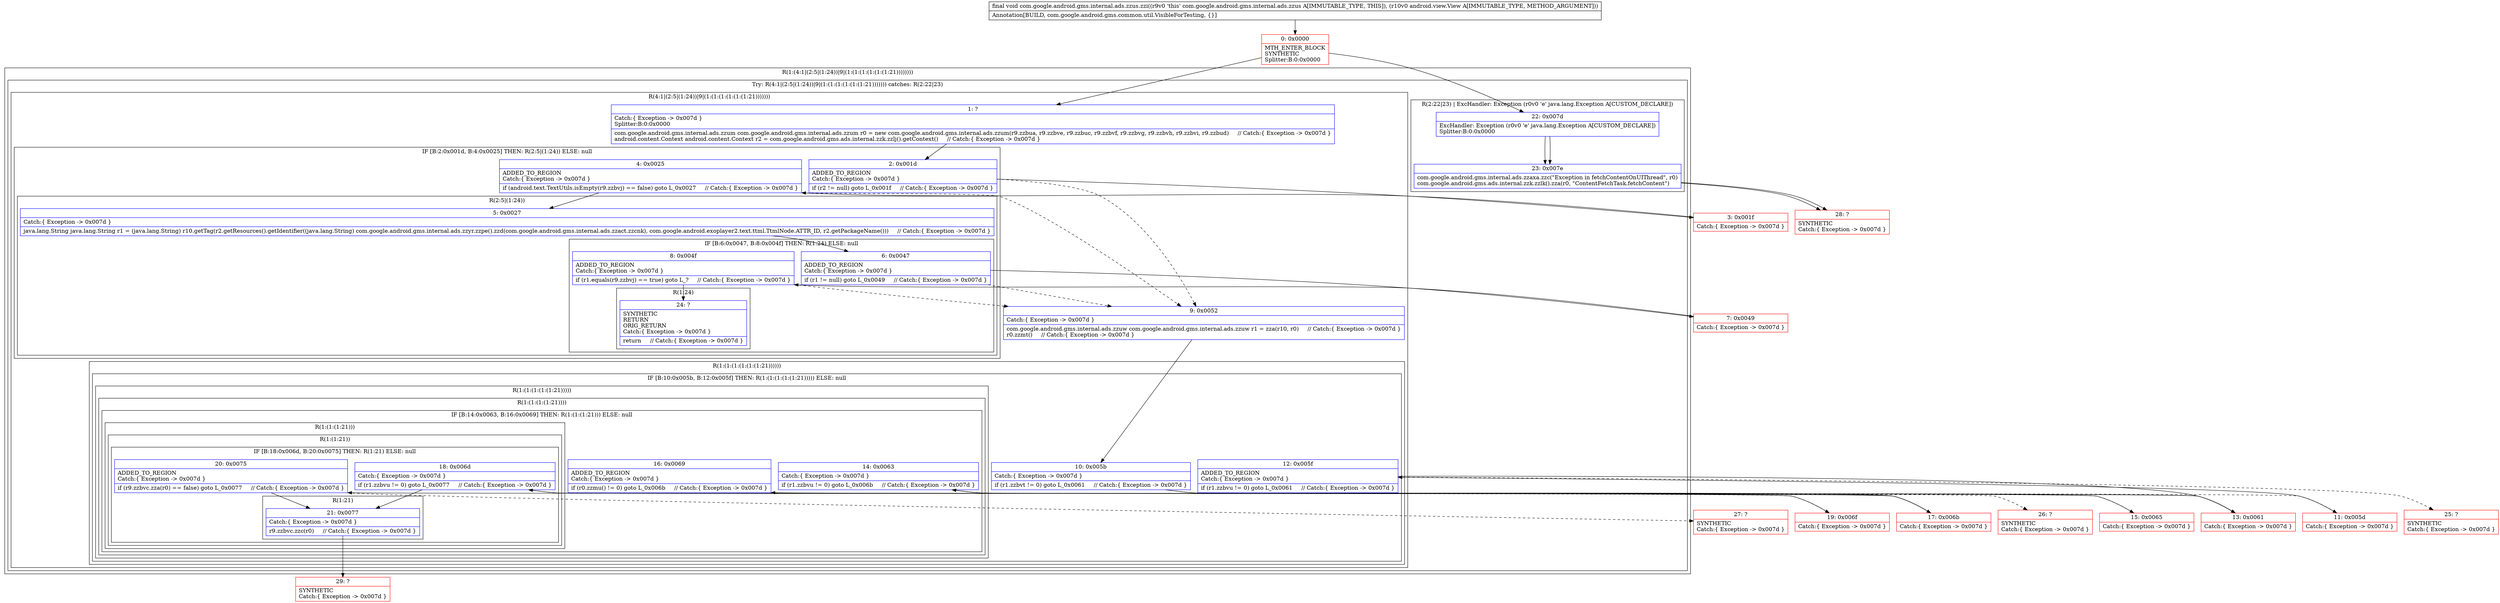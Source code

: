 digraph "CFG forcom.google.android.gms.internal.ads.zzus.zzi(Landroid\/view\/View;)V" {
subgraph cluster_Region_1567864880 {
label = "R(1:(4:1|(2:5|(1:24))|9|(1:(1:(1:(1:(1:(1:21))))))))";
node [shape=record,color=blue];
subgraph cluster_TryCatchRegion_224600708 {
label = "Try: R(4:1|(2:5|(1:24))|9|(1:(1:(1:(1:(1:(1:21))))))) catches: R(2:22|23)";
node [shape=record,color=blue];
subgraph cluster_Region_1873066800 {
label = "R(4:1|(2:5|(1:24))|9|(1:(1:(1:(1:(1:(1:21)))))))";
node [shape=record,color=blue];
Node_1 [shape=record,label="{1\:\ ?|Catch:\{ Exception \-\> 0x007d \}\lSplitter:B:0:0x0000\l|com.google.android.gms.internal.ads.zzum com.google.android.gms.internal.ads.zzum r0 = new com.google.android.gms.internal.ads.zzum(r9.zzbua, r9.zzbve, r9.zzbuc, r9.zzbvf, r9.zzbvg, r9.zzbvh, r9.zzbvi, r9.zzbud)     \/\/ Catch:\{ Exception \-\> 0x007d \}\landroid.content.Context android.content.Context r2 = com.google.android.gms.ads.internal.zzk.zzlj().getContext()     \/\/ Catch:\{ Exception \-\> 0x007d \}\l}"];
subgraph cluster_IfRegion_709224017 {
label = "IF [B:2:0x001d, B:4:0x0025] THEN: R(2:5|(1:24)) ELSE: null";
node [shape=record,color=blue];
Node_2 [shape=record,label="{2\:\ 0x001d|ADDED_TO_REGION\lCatch:\{ Exception \-\> 0x007d \}\l|if (r2 != null) goto L_0x001f     \/\/ Catch:\{ Exception \-\> 0x007d \}\l}"];
Node_4 [shape=record,label="{4\:\ 0x0025|ADDED_TO_REGION\lCatch:\{ Exception \-\> 0x007d \}\l|if (android.text.TextUtils.isEmpty(r9.zzbvj) == false) goto L_0x0027     \/\/ Catch:\{ Exception \-\> 0x007d \}\l}"];
subgraph cluster_Region_605685284 {
label = "R(2:5|(1:24))";
node [shape=record,color=blue];
Node_5 [shape=record,label="{5\:\ 0x0027|Catch:\{ Exception \-\> 0x007d \}\l|java.lang.String java.lang.String r1 = (java.lang.String) r10.getTag(r2.getResources().getIdentifier((java.lang.String) com.google.android.gms.internal.ads.zzyr.zzpe().zzd(com.google.android.gms.internal.ads.zzact.zzcnk), com.google.android.exoplayer2.text.ttml.TtmlNode.ATTR_ID, r2.getPackageName()))     \/\/ Catch:\{ Exception \-\> 0x007d \}\l}"];
subgraph cluster_IfRegion_1322840803 {
label = "IF [B:6:0x0047, B:8:0x004f] THEN: R(1:24) ELSE: null";
node [shape=record,color=blue];
Node_6 [shape=record,label="{6\:\ 0x0047|ADDED_TO_REGION\lCatch:\{ Exception \-\> 0x007d \}\l|if (r1 != null) goto L_0x0049     \/\/ Catch:\{ Exception \-\> 0x007d \}\l}"];
Node_8 [shape=record,label="{8\:\ 0x004f|ADDED_TO_REGION\lCatch:\{ Exception \-\> 0x007d \}\l|if (r1.equals(r9.zzbvj) == true) goto L_?     \/\/ Catch:\{ Exception \-\> 0x007d \}\l}"];
subgraph cluster_Region_1453584680 {
label = "R(1:24)";
node [shape=record,color=blue];
Node_24 [shape=record,label="{24\:\ ?|SYNTHETIC\lRETURN\lORIG_RETURN\lCatch:\{ Exception \-\> 0x007d \}\l|return     \/\/ Catch:\{ Exception \-\> 0x007d \}\l}"];
}
}
}
}
Node_9 [shape=record,label="{9\:\ 0x0052|Catch:\{ Exception \-\> 0x007d \}\l|com.google.android.gms.internal.ads.zzuw com.google.android.gms.internal.ads.zzuw r1 = zza(r10, r0)     \/\/ Catch:\{ Exception \-\> 0x007d \}\lr0.zzmt()     \/\/ Catch:\{ Exception \-\> 0x007d \}\l}"];
subgraph cluster_Region_1443785468 {
label = "R(1:(1:(1:(1:(1:(1:21))))))";
node [shape=record,color=blue];
subgraph cluster_IfRegion_1002269004 {
label = "IF [B:10:0x005b, B:12:0x005f] THEN: R(1:(1:(1:(1:(1:21))))) ELSE: null";
node [shape=record,color=blue];
Node_10 [shape=record,label="{10\:\ 0x005b|Catch:\{ Exception \-\> 0x007d \}\l|if (r1.zzbvt != 0) goto L_0x0061     \/\/ Catch:\{ Exception \-\> 0x007d \}\l}"];
Node_12 [shape=record,label="{12\:\ 0x005f|ADDED_TO_REGION\lCatch:\{ Exception \-\> 0x007d \}\l|if (r1.zzbvu != 0) goto L_0x0061     \/\/ Catch:\{ Exception \-\> 0x007d \}\l}"];
subgraph cluster_Region_385673781 {
label = "R(1:(1:(1:(1:(1:21)))))";
node [shape=record,color=blue];
subgraph cluster_Region_35626348 {
label = "R(1:(1:(1:(1:21))))";
node [shape=record,color=blue];
subgraph cluster_IfRegion_565574793 {
label = "IF [B:14:0x0063, B:16:0x0069] THEN: R(1:(1:(1:21))) ELSE: null";
node [shape=record,color=blue];
Node_14 [shape=record,label="{14\:\ 0x0063|Catch:\{ Exception \-\> 0x007d \}\l|if (r1.zzbvu != 0) goto L_0x006b     \/\/ Catch:\{ Exception \-\> 0x007d \}\l}"];
Node_16 [shape=record,label="{16\:\ 0x0069|ADDED_TO_REGION\lCatch:\{ Exception \-\> 0x007d \}\l|if (r0.zzmu() != 0) goto L_0x006b     \/\/ Catch:\{ Exception \-\> 0x007d \}\l}"];
subgraph cluster_Region_1266423478 {
label = "R(1:(1:(1:21)))";
node [shape=record,color=blue];
subgraph cluster_Region_1845550255 {
label = "R(1:(1:21))";
node [shape=record,color=blue];
subgraph cluster_IfRegion_866489272 {
label = "IF [B:18:0x006d, B:20:0x0075] THEN: R(1:21) ELSE: null";
node [shape=record,color=blue];
Node_18 [shape=record,label="{18\:\ 0x006d|Catch:\{ Exception \-\> 0x007d \}\l|if (r1.zzbvu != 0) goto L_0x0077     \/\/ Catch:\{ Exception \-\> 0x007d \}\l}"];
Node_20 [shape=record,label="{20\:\ 0x0075|ADDED_TO_REGION\lCatch:\{ Exception \-\> 0x007d \}\l|if (r9.zzbvc.zza(r0) == false) goto L_0x0077     \/\/ Catch:\{ Exception \-\> 0x007d \}\l}"];
subgraph cluster_Region_1626520644 {
label = "R(1:21)";
node [shape=record,color=blue];
Node_21 [shape=record,label="{21\:\ 0x0077|Catch:\{ Exception \-\> 0x007d \}\l|r9.zzbvc.zzc(r0)     \/\/ Catch:\{ Exception \-\> 0x007d \}\l}"];
}
}
}
}
}
}
}
}
}
}
subgraph cluster_Region_526134808 {
label = "R(2:22|23) | ExcHandler: Exception (r0v0 'e' java.lang.Exception A[CUSTOM_DECLARE])\l";
node [shape=record,color=blue];
Node_22 [shape=record,label="{22\:\ 0x007d|ExcHandler: Exception (r0v0 'e' java.lang.Exception A[CUSTOM_DECLARE])\lSplitter:B:0:0x0000\l}"];
Node_23 [shape=record,label="{23\:\ 0x007e|com.google.android.gms.internal.ads.zzaxa.zzc(\"Exception in fetchContentOnUIThread\", r0)\lcom.google.android.gms.ads.internal.zzk.zzlk().zza(r0, \"ContentFetchTask.fetchContent\")\l}"];
}
}
}
subgraph cluster_Region_526134808 {
label = "R(2:22|23) | ExcHandler: Exception (r0v0 'e' java.lang.Exception A[CUSTOM_DECLARE])\l";
node [shape=record,color=blue];
Node_22 [shape=record,label="{22\:\ 0x007d|ExcHandler: Exception (r0v0 'e' java.lang.Exception A[CUSTOM_DECLARE])\lSplitter:B:0:0x0000\l}"];
Node_23 [shape=record,label="{23\:\ 0x007e|com.google.android.gms.internal.ads.zzaxa.zzc(\"Exception in fetchContentOnUIThread\", r0)\lcom.google.android.gms.ads.internal.zzk.zzlk().zza(r0, \"ContentFetchTask.fetchContent\")\l}"];
}
Node_0 [shape=record,color=red,label="{0\:\ 0x0000|MTH_ENTER_BLOCK\lSYNTHETIC\lSplitter:B:0:0x0000\l}"];
Node_3 [shape=record,color=red,label="{3\:\ 0x001f|Catch:\{ Exception \-\> 0x007d \}\l}"];
Node_7 [shape=record,color=red,label="{7\:\ 0x0049|Catch:\{ Exception \-\> 0x007d \}\l}"];
Node_11 [shape=record,color=red,label="{11\:\ 0x005d|Catch:\{ Exception \-\> 0x007d \}\l}"];
Node_13 [shape=record,color=red,label="{13\:\ 0x0061|Catch:\{ Exception \-\> 0x007d \}\l}"];
Node_15 [shape=record,color=red,label="{15\:\ 0x0065|Catch:\{ Exception \-\> 0x007d \}\l}"];
Node_17 [shape=record,color=red,label="{17\:\ 0x006b|Catch:\{ Exception \-\> 0x007d \}\l}"];
Node_19 [shape=record,color=red,label="{19\:\ 0x006f|Catch:\{ Exception \-\> 0x007d \}\l}"];
Node_25 [shape=record,color=red,label="{25\:\ ?|SYNTHETIC\lCatch:\{ Exception \-\> 0x007d \}\l}"];
Node_26 [shape=record,color=red,label="{26\:\ ?|SYNTHETIC\lCatch:\{ Exception \-\> 0x007d \}\l}"];
Node_27 [shape=record,color=red,label="{27\:\ ?|SYNTHETIC\lCatch:\{ Exception \-\> 0x007d \}\l}"];
Node_28 [shape=record,color=red,label="{28\:\ ?|SYNTHETIC\lCatch:\{ Exception \-\> 0x007d \}\l}"];
Node_29 [shape=record,color=red,label="{29\:\ ?|SYNTHETIC\lCatch:\{ Exception \-\> 0x007d \}\l}"];
MethodNode[shape=record,label="{final void com.google.android.gms.internal.ads.zzus.zzi((r9v0 'this' com.google.android.gms.internal.ads.zzus A[IMMUTABLE_TYPE, THIS]), (r10v0 android.view.View A[IMMUTABLE_TYPE, METHOD_ARGUMENT]))  | Annotation[BUILD, com.google.android.gms.common.util.VisibleForTesting, \{\}]\l}"];
MethodNode -> Node_0;
Node_1 -> Node_2;
Node_2 -> Node_3;
Node_2 -> Node_9[style=dashed];
Node_4 -> Node_5;
Node_4 -> Node_9[style=dashed];
Node_5 -> Node_6;
Node_6 -> Node_7;
Node_6 -> Node_9[style=dashed];
Node_8 -> Node_9[style=dashed];
Node_8 -> Node_24;
Node_9 -> Node_10;
Node_10 -> Node_11[style=dashed];
Node_10 -> Node_13;
Node_12 -> Node_13;
Node_12 -> Node_25[style=dashed];
Node_14 -> Node_15[style=dashed];
Node_14 -> Node_17;
Node_16 -> Node_17;
Node_16 -> Node_26[style=dashed];
Node_18 -> Node_19[style=dashed];
Node_18 -> Node_21;
Node_20 -> Node_21;
Node_20 -> Node_27[style=dashed];
Node_21 -> Node_29;
Node_22 -> Node_23;
Node_23 -> Node_28;
Node_22 -> Node_23;
Node_23 -> Node_28;
Node_0 -> Node_1;
Node_0 -> Node_22;
Node_3 -> Node_4;
Node_7 -> Node_8;
Node_11 -> Node_12;
Node_13 -> Node_14;
Node_15 -> Node_16;
Node_17 -> Node_18;
Node_19 -> Node_20;
}

